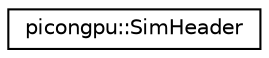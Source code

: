 digraph "Graphical Class Hierarchy"
{
 // LATEX_PDF_SIZE
  edge [fontname="Helvetica",fontsize="10",labelfontname="Helvetica",labelfontsize="10"];
  node [fontname="Helvetica",fontsize="10",shape=record];
  rankdir="LR";
  Node0 [label="picongpu::SimHeader",height=0.2,width=0.4,color="black", fillcolor="white", style="filled",URL="$structpicongpu_1_1_sim_header.html",tooltip=" "];
}
